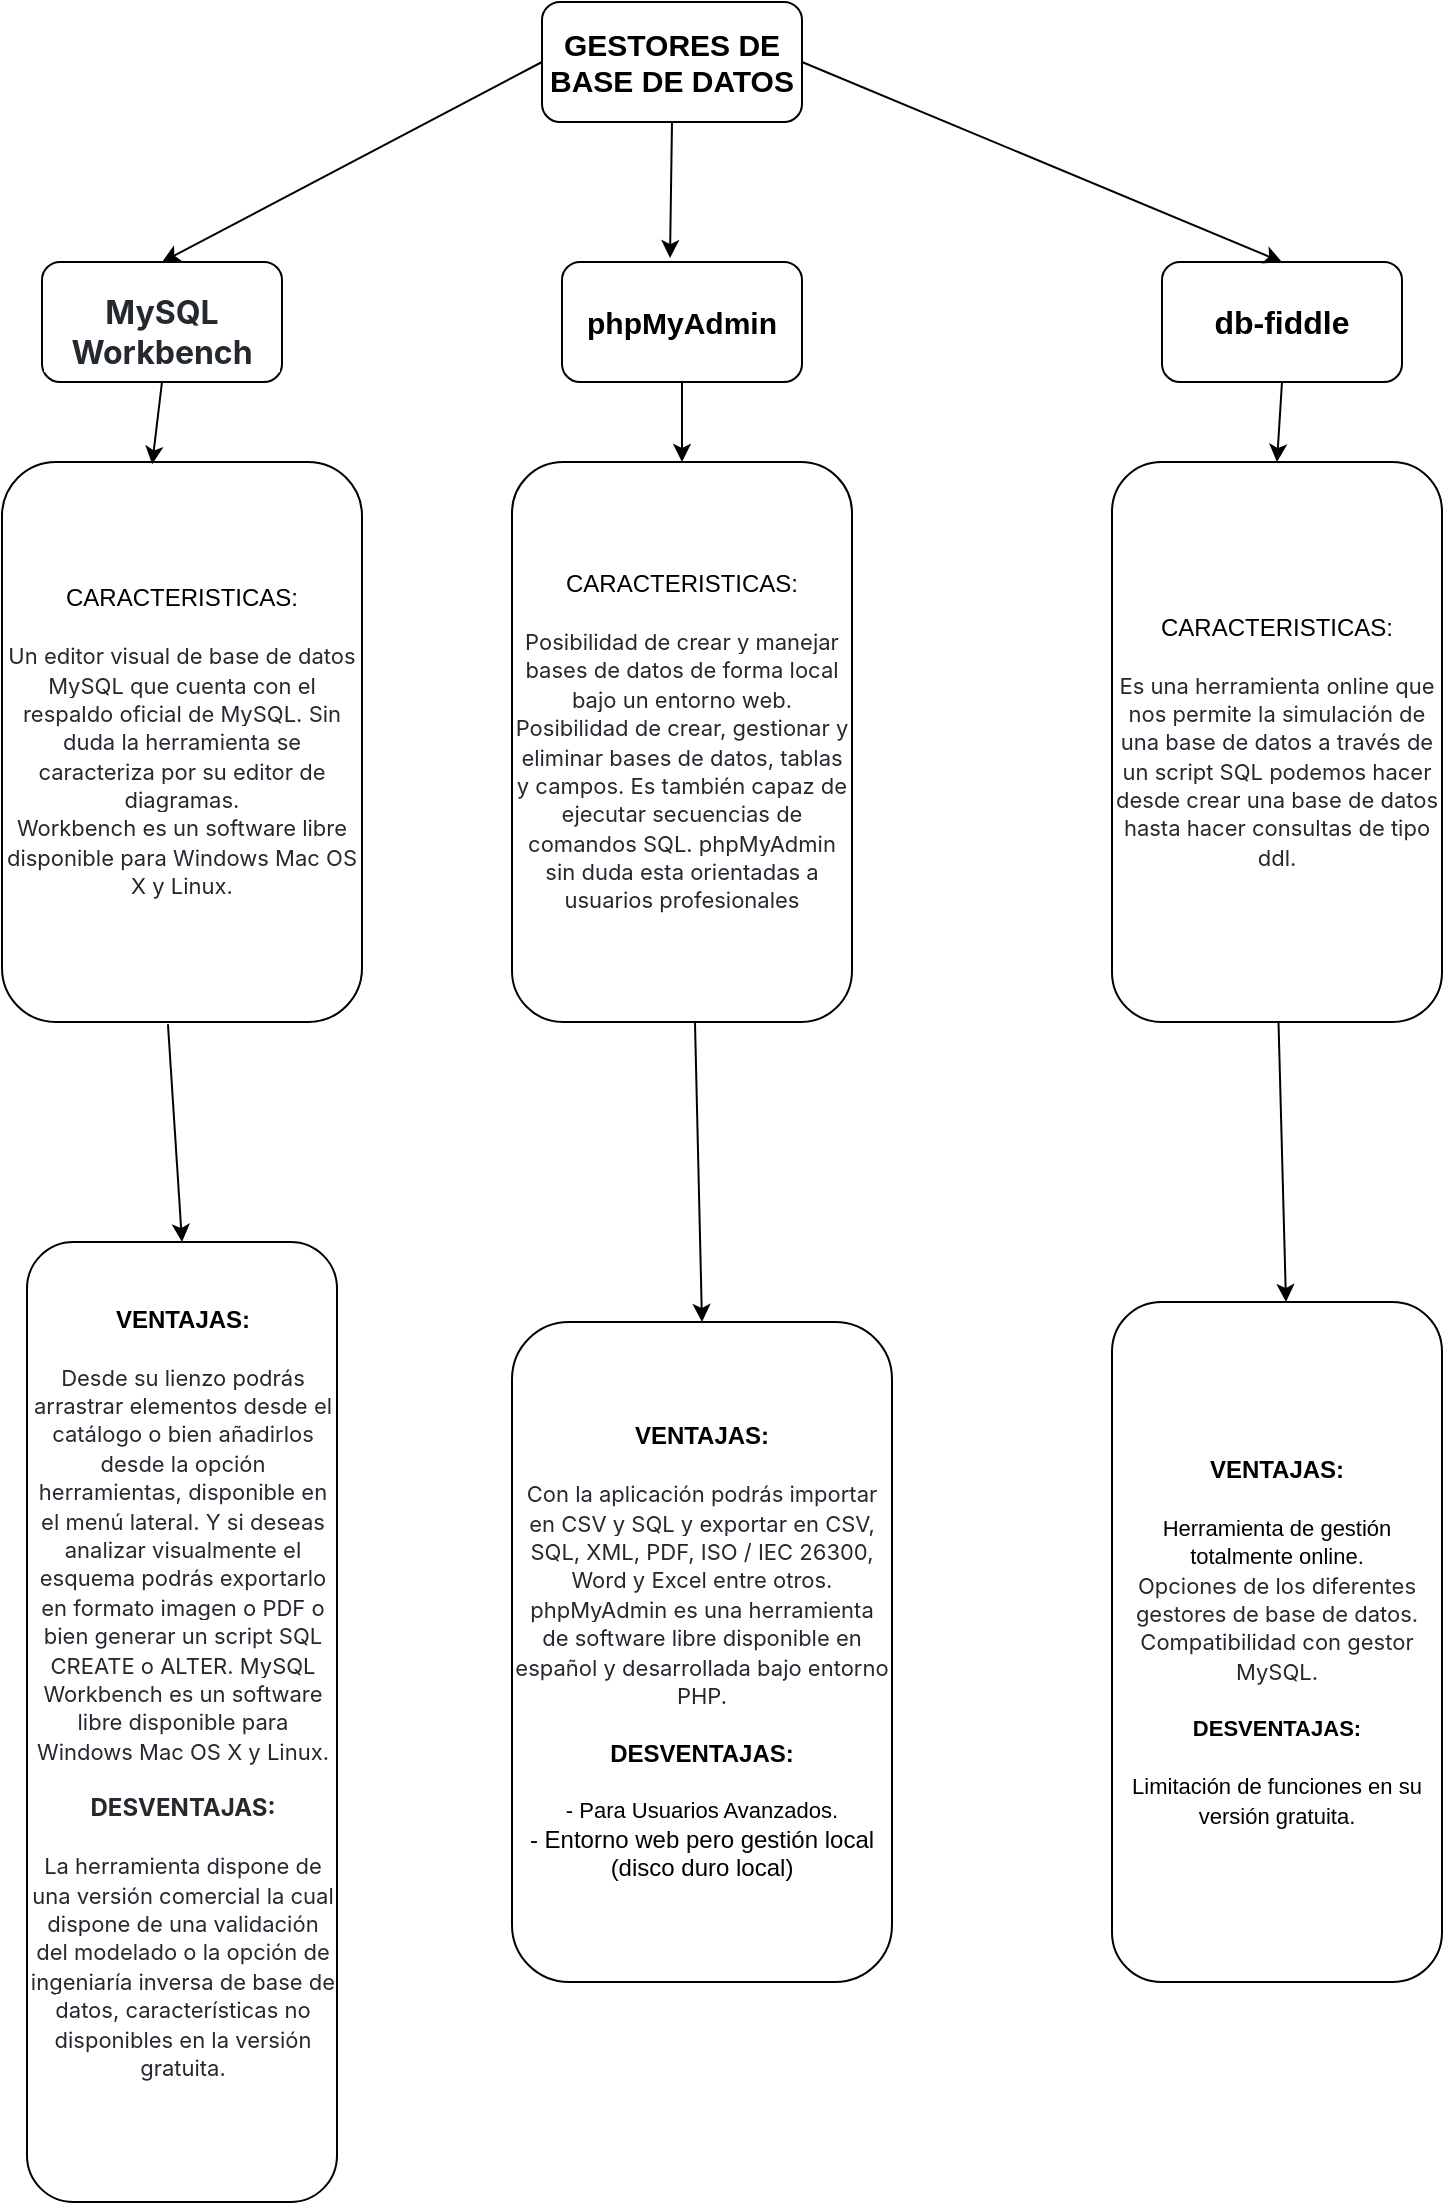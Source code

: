 <mxfile version="20.0.0" type="github">
  <diagram id="I3x_HTVqxk896zODRNAK" name="Page-1">
    <mxGraphModel dx="1426" dy="780" grid="1" gridSize="10" guides="1" tooltips="1" connect="1" arrows="1" fold="1" page="1" pageScale="1" pageWidth="827" pageHeight="1169" math="0" shadow="0">
      <root>
        <mxCell id="0" />
        <mxCell id="1" parent="0" />
        <mxCell id="NnzlWp7XtxCSNS85CgWB-1" value="&lt;b&gt;&lt;font style=&quot;font-size: 15px;&quot;&gt;GESTORES DE BASE DE DATOS&lt;/font&gt;&lt;/b&gt;" style="rounded=1;whiteSpace=wrap;html=1;" vertex="1" parent="1">
          <mxGeometry x="350" y="50" width="130" height="60" as="geometry" />
        </mxCell>
        <mxCell id="NnzlWp7XtxCSNS85CgWB-2" value="&lt;h3 style=&quot;box-sizing: border-box; margin-top: 24px; margin-bottom: 16px; line-height: 1.25; color: rgb(36, 41, 47); font-family: -apple-system, &amp;quot;system-ui&amp;quot;, &amp;quot;Segoe UI&amp;quot;, Helvetica, Arial, sans-serif, &amp;quot;Apple Color Emoji&amp;quot;, &amp;quot;Segoe UI Emoji&amp;quot;; background-color: rgb(255, 255, 255);&quot; dir=&quot;auto&quot;&gt;&lt;font style=&quot;font-size: 16px;&quot;&gt;MySQL Workbench&lt;/font&gt;&lt;/h3&gt;" style="rounded=1;whiteSpace=wrap;html=1;align=center;" vertex="1" parent="1">
          <mxGeometry x="100" y="180" width="120" height="60" as="geometry" />
        </mxCell>
        <mxCell id="NnzlWp7XtxCSNS85CgWB-3" value="CARACTERISTICAS:&lt;br&gt;&lt;br&gt;&lt;span style=&quot;color: rgb(36, 41, 47); font-family: -apple-system, &amp;quot;system-ui&amp;quot;, &amp;quot;Segoe UI&amp;quot;, Helvetica, Arial, sans-serif, &amp;quot;Apple Color Emoji&amp;quot;, &amp;quot;Segoe UI Emoji&amp;quot;; text-align: start; background-color: rgb(255, 255, 255);&quot;&gt;&lt;font style=&quot;font-size: 11px;&quot;&gt;Un editor visual de base de datos MySQL que cuenta con el respaldo oficial de MySQL. Sin duda la herramienta se caracteriza por su editor de diagramas.&lt;br&gt;&lt;/font&gt;&lt;/span&gt;&lt;span style=&quot;color: rgb(36, 41, 47); font-family: -apple-system, &amp;quot;system-ui&amp;quot;, &amp;quot;Segoe UI&amp;quot;, Helvetica, Arial, sans-serif, &amp;quot;Apple Color Emoji&amp;quot;, &amp;quot;Segoe UI Emoji&amp;quot;; text-align: start; background-color: rgb(255, 255, 255);&quot;&gt;&lt;font style=&quot;font-size: 11px;&quot;&gt;Workbench es un software libre disponible para Windows Mac OS X y Linux.&lt;/font&gt;&lt;/span&gt;&lt;span style=&quot;color: rgb(36, 41, 47); font-family: -apple-system, &amp;quot;system-ui&amp;quot;, &amp;quot;Segoe UI&amp;quot;, Helvetica, Arial, sans-serif, &amp;quot;Apple Color Emoji&amp;quot;, &amp;quot;Segoe UI Emoji&amp;quot;; text-align: start; background-color: rgb(255, 255, 255);&quot;&gt;&lt;font style=&quot;font-size: 11px;&quot;&gt;&lt;br&gt;&lt;/font&gt;&lt;/span&gt;" style="rounded=1;whiteSpace=wrap;html=1;" vertex="1" parent="1">
          <mxGeometry x="80" y="280" width="180" height="280" as="geometry" />
        </mxCell>
        <mxCell id="NnzlWp7XtxCSNS85CgWB-4" value="&lt;b&gt;VENTAJAS:&lt;/b&gt;&lt;br&gt;&lt;br&gt;&lt;span style=&quot;color: rgb(36, 41, 47); font-family: -apple-system, &amp;quot;system-ui&amp;quot;, &amp;quot;Segoe UI&amp;quot;, Helvetica, Arial, sans-serif, &amp;quot;Apple Color Emoji&amp;quot;, &amp;quot;Segoe UI Emoji&amp;quot;; text-align: start; background-color: rgb(255, 255, 255);&quot;&gt;&lt;font style=&quot;font-size: 11px;&quot;&gt;Desde su lienzo podrás arrastrar elementos desde el catálogo o bien añadirlos desde la opción herramientas, disponible en el menú lateral. Y si deseas analizar visualmente el esquema podrás exportarlo en formato imagen o PDF o bien generar un script SQL CREATE o ALTER.&amp;nbsp;&lt;/font&gt;&lt;/span&gt;&lt;span style=&quot;color: rgb(36, 41, 47); font-family: -apple-system, &amp;quot;system-ui&amp;quot;, &amp;quot;Segoe UI&amp;quot;, Helvetica, Arial, sans-serif, &amp;quot;Apple Color Emoji&amp;quot;, &amp;quot;Segoe UI Emoji&amp;quot;; text-align: start; background-color: rgb(255, 255, 255);&quot;&gt;&lt;font style=&quot;&quot;&gt;&lt;span style=&quot;font-size: 11px;&quot;&gt;MySQL Workbench es un software libre disponible para Windows Mac OS X y Linux.&lt;/span&gt;&lt;br&gt;&lt;br&gt;&lt;b style=&quot;&quot;&gt;&lt;font style=&quot;font-size: 12px;&quot;&gt;DESVENTAJAS:&lt;br&gt;&lt;/font&gt;&lt;/b&gt;&lt;br&gt;&lt;/font&gt;&lt;/span&gt;&lt;span style=&quot;color: rgb(36, 41, 47); font-family: -apple-system, &amp;quot;system-ui&amp;quot;, &amp;quot;Segoe UI&amp;quot;, Helvetica, Arial, sans-serif, &amp;quot;Apple Color Emoji&amp;quot;, &amp;quot;Segoe UI Emoji&amp;quot;; text-align: start; background-color: rgb(255, 255, 255);&quot;&gt;&lt;font style=&quot;font-size: 11px;&quot;&gt;La herramienta dispone de una versión comercial la cual dispone de una validación del modelado o la opción de ingeniaría inversa de base de datos, características no disponibles en la versión gratuita.&lt;/font&gt;&lt;/span&gt;&lt;span style=&quot;color: rgb(36, 41, 47); font-family: -apple-system, &amp;quot;system-ui&amp;quot;, &amp;quot;Segoe UI&amp;quot;, Helvetica, Arial, sans-serif, &amp;quot;Apple Color Emoji&amp;quot;, &amp;quot;Segoe UI Emoji&amp;quot;; text-align: start; background-color: rgb(255, 255, 255);&quot;&gt;&lt;font style=&quot;&quot;&gt;&lt;br&gt;&lt;br&gt;&lt;br&gt;&lt;/font&gt;&lt;/span&gt;" style="rounded=1;whiteSpace=wrap;html=1;" vertex="1" parent="1">
          <mxGeometry x="92.5" y="670" width="155" height="480" as="geometry" />
        </mxCell>
        <mxCell id="NnzlWp7XtxCSNS85CgWB-5" value="&lt;b&gt;&lt;font style=&quot;font-size: 15px;&quot;&gt;phpMyAdmin&lt;/font&gt;&lt;/b&gt;" style="rounded=1;whiteSpace=wrap;html=1;" vertex="1" parent="1">
          <mxGeometry x="360" y="180" width="120" height="60" as="geometry" />
        </mxCell>
        <mxCell id="NnzlWp7XtxCSNS85CgWB-6" value="&lt;span style=&quot;&quot;&gt;CARACTERISTICAS:&lt;br&gt;&lt;/span&gt;&lt;span style=&quot;color: rgb(36, 41, 47); font-family: -apple-system, &amp;quot;system-ui&amp;quot;, &amp;quot;Segoe UI&amp;quot;, Helvetica, Arial, sans-serif, &amp;quot;Apple Color Emoji&amp;quot;, &amp;quot;Segoe UI Emoji&amp;quot;; text-align: start; background-color: rgb(255, 255, 255);&quot;&gt;&lt;font style=&quot;font-size: 11px;&quot;&gt;&lt;br&gt;Posibilidad de crear y manejar bases de datos de forma local bajo un entorno web. Posibilidad de crear, gestionar y eliminar bases de datos, tablas y campos. Es también capaz de ejecutar secuencias de comandos SQL. phpMyAdmin sin duda esta orientadas a usuarios profesionales&lt;/font&gt;&lt;/span&gt;&lt;span style=&quot;&quot;&gt;&lt;br&gt;&lt;/span&gt;" style="rounded=1;whiteSpace=wrap;html=1;" vertex="1" parent="1">
          <mxGeometry x="335" y="280" width="170" height="280" as="geometry" />
        </mxCell>
        <mxCell id="NnzlWp7XtxCSNS85CgWB-7" value="&lt;span style=&quot;&quot;&gt;&lt;b&gt;VENTAJAS:&lt;br&gt;&lt;br&gt;&lt;/b&gt;&lt;/span&gt;&lt;span style=&quot;color: rgb(36, 41, 47); font-family: -apple-system, &amp;quot;system-ui&amp;quot;, &amp;quot;Segoe UI&amp;quot;, Helvetica, Arial, sans-serif, &amp;quot;Apple Color Emoji&amp;quot;, &amp;quot;Segoe UI Emoji&amp;quot;; text-align: start; background-color: rgb(255, 255, 255);&quot;&gt;&lt;font style=&quot;font-size: 11px;&quot;&gt;Con la aplicación podrás importar en CSV y SQL y exportar en CSV, SQL, XML, PDF, ISO / IEC 26300, Word y Excel entre otros. phpMyAdmin es una herramienta de software libre disponible en español y desarrollada bajo entorno PHP.&lt;br&gt;&lt;/font&gt;&lt;/span&gt;&lt;span style=&quot;&quot;&gt;&lt;br&gt;&lt;b&gt;DESVENTAJAS:&lt;/b&gt;&lt;br&gt;&lt;br&gt;&lt;font style=&quot;font-size: 11px;&quot;&gt;- Para Usuarios Avanzados.&lt;br&gt;&lt;/font&gt;- Entorno web pero gestión&amp;nbsp;local (disco duro local)&lt;br&gt;&lt;/span&gt;" style="rounded=1;whiteSpace=wrap;html=1;" vertex="1" parent="1">
          <mxGeometry x="335" y="710" width="190" height="330" as="geometry" />
        </mxCell>
        <mxCell id="NnzlWp7XtxCSNS85CgWB-8" value="&lt;font style=&quot;font-size: 16px;&quot;&gt;&lt;b&gt;db-fiddle&lt;/b&gt;&lt;/font&gt;" style="rounded=1;whiteSpace=wrap;html=1;" vertex="1" parent="1">
          <mxGeometry x="660" y="180" width="120" height="60" as="geometry" />
        </mxCell>
        <mxCell id="NnzlWp7XtxCSNS85CgWB-9" value="&lt;span style=&quot;&quot;&gt;CARACTERISTICAS:&lt;br&gt;&lt;br&gt;&lt;/span&gt;&lt;span style=&quot;color: rgb(36, 41, 47); font-family: -apple-system, &amp;quot;system-ui&amp;quot;, &amp;quot;Segoe UI&amp;quot;, Helvetica, Arial, sans-serif, &amp;quot;Apple Color Emoji&amp;quot;, &amp;quot;Segoe UI Emoji&amp;quot;; text-align: start; background-color: rgb(255, 255, 255);&quot;&gt;&lt;font style=&quot;font-size: 11px;&quot;&gt;Es una herramienta online que nos permite la simulación de una base de datos a través de un script SQL podemos hacer desde crear una base de datos hasta hacer consultas de tipo ddl.&lt;/font&gt;&lt;/span&gt;&lt;span style=&quot;&quot;&gt;&lt;br&gt;&lt;/span&gt;" style="rounded=1;whiteSpace=wrap;html=1;" vertex="1" parent="1">
          <mxGeometry x="635" y="280" width="165" height="280" as="geometry" />
        </mxCell>
        <mxCell id="NnzlWp7XtxCSNS85CgWB-10" value="&lt;b style=&quot;&quot;&gt;&lt;font style=&quot;font-size: 12px;&quot;&gt;VENTAJAS:&lt;/font&gt;&lt;/b&gt;&lt;br&gt;&lt;br&gt;&lt;font style=&quot;font-size: 11px;&quot;&gt;&lt;font style=&quot;font-size: 11px;&quot;&gt;Herramienta de gestión totalmente online.&lt;br&gt;&lt;/font&gt;&lt;span style=&quot;color: rgb(36, 41, 47); font-family: -apple-system, &amp;quot;system-ui&amp;quot;, &amp;quot;Segoe UI&amp;quot;, Helvetica, Arial, sans-serif, &amp;quot;Apple Color Emoji&amp;quot;, &amp;quot;Segoe UI Emoji&amp;quot;; text-align: start; background-color: rgb(255, 255, 255);&quot;&gt;&lt;font style=&quot;font-size: 11px;&quot;&gt;Opciones de los diferentes gestores de base de datos.&lt;br&gt;Compatibilidad con gestor MySQL.&lt;br&gt;&lt;/font&gt;&lt;/span&gt;&lt;/font&gt;&lt;br&gt;&lt;b style=&quot;font-size: 11px;&quot;&gt;DESVENTAJAS:&lt;/b&gt;&lt;br&gt;&lt;br&gt;&lt;span style=&quot;font-size: 11px;&quot;&gt;Limitación&amp;nbsp;de funciones en su versión gratuita.&lt;/span&gt;&lt;br&gt;" style="rounded=1;whiteSpace=wrap;html=1;" vertex="1" parent="1">
          <mxGeometry x="635" y="700" width="165" height="340" as="geometry" />
        </mxCell>
        <mxCell id="NnzlWp7XtxCSNS85CgWB-12" value="" style="endArrow=classic;html=1;rounded=0;fontSize=11;exitX=0;exitY=0.5;exitDx=0;exitDy=0;entryX=0.5;entryY=0;entryDx=0;entryDy=0;" edge="1" parent="1" source="NnzlWp7XtxCSNS85CgWB-1" target="NnzlWp7XtxCSNS85CgWB-2">
          <mxGeometry width="50" height="50" relative="1" as="geometry">
            <mxPoint x="480" y="340" as="sourcePoint" />
            <mxPoint x="170" y="130" as="targetPoint" />
          </mxGeometry>
        </mxCell>
        <mxCell id="NnzlWp7XtxCSNS85CgWB-13" value="" style="endArrow=classic;html=1;rounded=0;fontSize=11;exitX=0.5;exitY=1;exitDx=0;exitDy=0;entryX=0.45;entryY=-0.033;entryDx=0;entryDy=0;entryPerimeter=0;" edge="1" parent="1" source="NnzlWp7XtxCSNS85CgWB-1" target="NnzlWp7XtxCSNS85CgWB-5">
          <mxGeometry width="50" height="50" relative="1" as="geometry">
            <mxPoint x="480" y="340" as="sourcePoint" />
            <mxPoint x="415" y="170" as="targetPoint" />
          </mxGeometry>
        </mxCell>
        <mxCell id="NnzlWp7XtxCSNS85CgWB-14" value="" style="endArrow=classic;html=1;rounded=0;fontSize=11;entryX=0.5;entryY=0;entryDx=0;entryDy=0;exitX=1;exitY=0.5;exitDx=0;exitDy=0;" edge="1" parent="1" source="NnzlWp7XtxCSNS85CgWB-1" target="NnzlWp7XtxCSNS85CgWB-8">
          <mxGeometry width="50" height="50" relative="1" as="geometry">
            <mxPoint x="540" y="150" as="sourcePoint" />
            <mxPoint x="590" y="100" as="targetPoint" />
          </mxGeometry>
        </mxCell>
        <mxCell id="NnzlWp7XtxCSNS85CgWB-16" value="" style="endArrow=classic;html=1;rounded=0;fontSize=11;exitX=0.5;exitY=1;exitDx=0;exitDy=0;entryX=0.417;entryY=0.004;entryDx=0;entryDy=0;entryPerimeter=0;" edge="1" parent="1" source="NnzlWp7XtxCSNS85CgWB-2" target="NnzlWp7XtxCSNS85CgWB-3">
          <mxGeometry width="50" height="50" relative="1" as="geometry">
            <mxPoint x="360" y="90" as="sourcePoint" />
            <mxPoint x="170" y="190" as="targetPoint" />
          </mxGeometry>
        </mxCell>
        <mxCell id="NnzlWp7XtxCSNS85CgWB-17" value="" style="endArrow=classic;html=1;rounded=0;fontSize=11;exitX=0.5;exitY=1;exitDx=0;exitDy=0;entryX=0.5;entryY=0;entryDx=0;entryDy=0;" edge="1" parent="1" source="NnzlWp7XtxCSNS85CgWB-5" target="NnzlWp7XtxCSNS85CgWB-6">
          <mxGeometry width="50" height="50" relative="1" as="geometry">
            <mxPoint x="170" y="250" as="sourcePoint" />
            <mxPoint x="165.06" y="291.12" as="targetPoint" />
          </mxGeometry>
        </mxCell>
        <mxCell id="NnzlWp7XtxCSNS85CgWB-18" value="" style="endArrow=classic;html=1;rounded=0;fontSize=11;exitX=0.5;exitY=1;exitDx=0;exitDy=0;entryX=0.5;entryY=0;entryDx=0;entryDy=0;" edge="1" parent="1" source="NnzlWp7XtxCSNS85CgWB-8" target="NnzlWp7XtxCSNS85CgWB-9">
          <mxGeometry width="50" height="50" relative="1" as="geometry">
            <mxPoint x="430" y="250" as="sourcePoint" />
            <mxPoint x="430" y="290" as="targetPoint" />
          </mxGeometry>
        </mxCell>
        <mxCell id="NnzlWp7XtxCSNS85CgWB-20" value="" style="endArrow=classic;html=1;rounded=0;fontSize=11;exitX=0.461;exitY=1.004;exitDx=0;exitDy=0;exitPerimeter=0;entryX=0.5;entryY=0;entryDx=0;entryDy=0;" edge="1" parent="1" source="NnzlWp7XtxCSNS85CgWB-3" target="NnzlWp7XtxCSNS85CgWB-4">
          <mxGeometry width="50" height="50" relative="1" as="geometry">
            <mxPoint x="170" y="250" as="sourcePoint" />
            <mxPoint x="320" y="600" as="targetPoint" />
          </mxGeometry>
        </mxCell>
        <mxCell id="NnzlWp7XtxCSNS85CgWB-21" value="" style="endArrow=classic;html=1;rounded=0;fontSize=11;exitX=0.461;exitY=1.004;exitDx=0;exitDy=0;exitPerimeter=0;entryX=0.5;entryY=0;entryDx=0;entryDy=0;" edge="1" parent="1" target="NnzlWp7XtxCSNS85CgWB-7">
          <mxGeometry width="50" height="50" relative="1" as="geometry">
            <mxPoint x="426.49" y="560.0" as="sourcePoint" />
            <mxPoint x="433.51" y="668.88" as="targetPoint" />
          </mxGeometry>
        </mxCell>
        <mxCell id="NnzlWp7XtxCSNS85CgWB-22" value="" style="endArrow=classic;html=1;rounded=0;fontSize=11;exitX=0.461;exitY=1.004;exitDx=0;exitDy=0;exitPerimeter=0;" edge="1" parent="1">
          <mxGeometry width="50" height="50" relative="1" as="geometry">
            <mxPoint x="718.25" y="560" as="sourcePoint" />
            <mxPoint x="722" y="700" as="targetPoint" />
          </mxGeometry>
        </mxCell>
      </root>
    </mxGraphModel>
  </diagram>
</mxfile>
